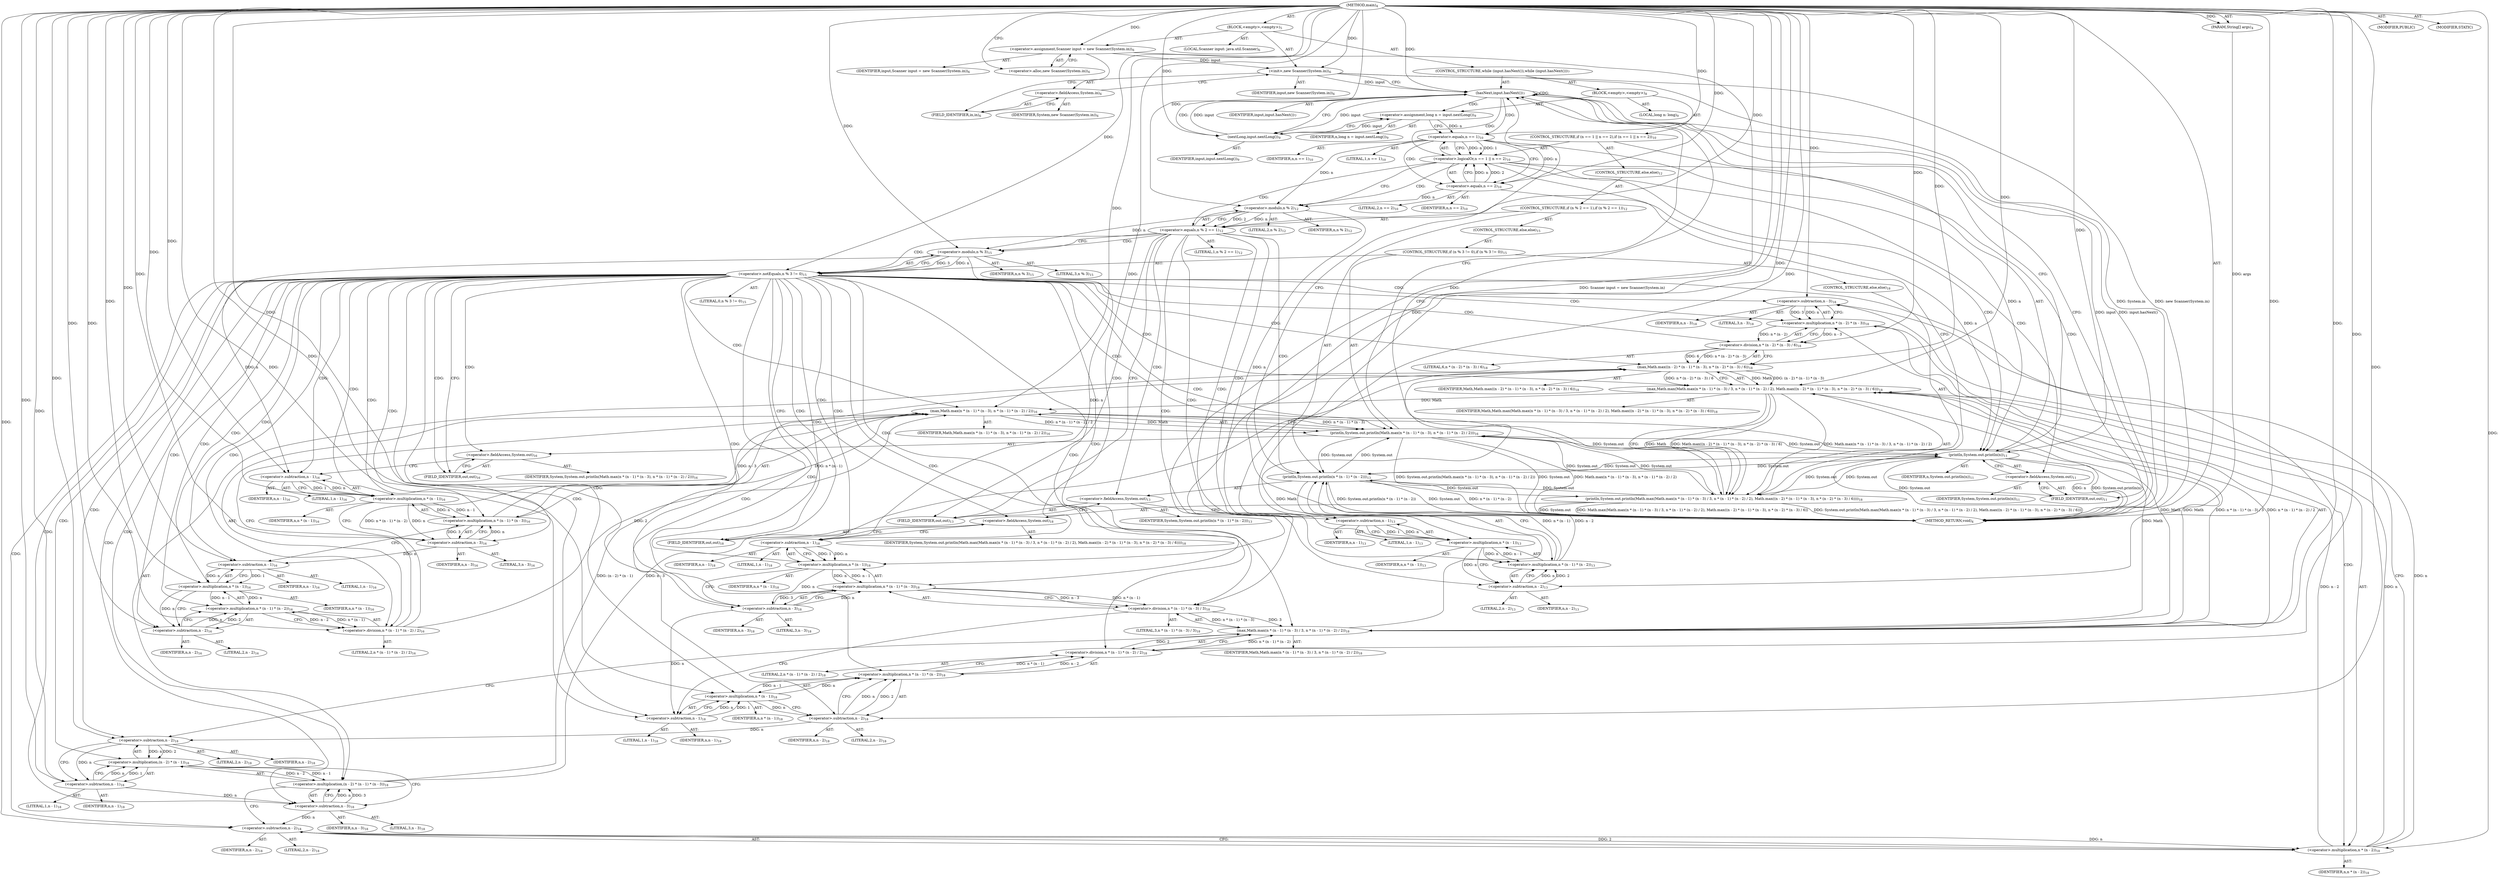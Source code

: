digraph "main" {  
"19" [label = <(METHOD,main)<SUB>4</SUB>> ]
"20" [label = <(PARAM,String[] args)<SUB>4</SUB>> ]
"21" [label = <(BLOCK,&lt;empty&gt;,&lt;empty&gt;)<SUB>5</SUB>> ]
"4" [label = <(LOCAL,Scanner input: java.util.Scanner)<SUB>6</SUB>> ]
"22" [label = <(&lt;operator&gt;.assignment,Scanner input = new Scanner(System.in))<SUB>6</SUB>> ]
"23" [label = <(IDENTIFIER,input,Scanner input = new Scanner(System.in))<SUB>6</SUB>> ]
"24" [label = <(&lt;operator&gt;.alloc,new Scanner(System.in))<SUB>6</SUB>> ]
"25" [label = <(&lt;init&gt;,new Scanner(System.in))<SUB>6</SUB>> ]
"3" [label = <(IDENTIFIER,input,new Scanner(System.in))<SUB>6</SUB>> ]
"26" [label = <(&lt;operator&gt;.fieldAccess,System.in)<SUB>6</SUB>> ]
"27" [label = <(IDENTIFIER,System,new Scanner(System.in))<SUB>6</SUB>> ]
"28" [label = <(FIELD_IDENTIFIER,in,in)<SUB>6</SUB>> ]
"29" [label = <(CONTROL_STRUCTURE,while (input.hasNext()),while (input.hasNext()))<SUB>7</SUB>> ]
"30" [label = <(hasNext,input.hasNext())<SUB>7</SUB>> ]
"31" [label = <(IDENTIFIER,input,input.hasNext())<SUB>7</SUB>> ]
"32" [label = <(BLOCK,&lt;empty&gt;,&lt;empty&gt;)<SUB>8</SUB>> ]
"33" [label = <(LOCAL,long n: long)<SUB>9</SUB>> ]
"34" [label = <(&lt;operator&gt;.assignment,long n = input.nextLong())<SUB>9</SUB>> ]
"35" [label = <(IDENTIFIER,n,long n = input.nextLong())<SUB>9</SUB>> ]
"36" [label = <(nextLong,input.nextLong())<SUB>9</SUB>> ]
"37" [label = <(IDENTIFIER,input,input.nextLong())<SUB>9</SUB>> ]
"38" [label = <(CONTROL_STRUCTURE,if (n == 1 || n == 2),if (n == 1 || n == 2))<SUB>10</SUB>> ]
"39" [label = <(&lt;operator&gt;.logicalOr,n == 1 || n == 2)<SUB>10</SUB>> ]
"40" [label = <(&lt;operator&gt;.equals,n == 1)<SUB>10</SUB>> ]
"41" [label = <(IDENTIFIER,n,n == 1)<SUB>10</SUB>> ]
"42" [label = <(LITERAL,1,n == 1)<SUB>10</SUB>> ]
"43" [label = <(&lt;operator&gt;.equals,n == 2)<SUB>10</SUB>> ]
"44" [label = <(IDENTIFIER,n,n == 2)<SUB>10</SUB>> ]
"45" [label = <(LITERAL,2,n == 2)<SUB>10</SUB>> ]
"46" [label = <(println,System.out.println(n))<SUB>11</SUB>> ]
"47" [label = <(&lt;operator&gt;.fieldAccess,System.out)<SUB>11</SUB>> ]
"48" [label = <(IDENTIFIER,System,System.out.println(n))<SUB>11</SUB>> ]
"49" [label = <(FIELD_IDENTIFIER,out,out)<SUB>11</SUB>> ]
"50" [label = <(IDENTIFIER,n,System.out.println(n))<SUB>11</SUB>> ]
"51" [label = <(CONTROL_STRUCTURE,else,else)<SUB>12</SUB>> ]
"52" [label = <(CONTROL_STRUCTURE,if (n % 2 == 1),if (n % 2 == 1))<SUB>12</SUB>> ]
"53" [label = <(&lt;operator&gt;.equals,n % 2 == 1)<SUB>12</SUB>> ]
"54" [label = <(&lt;operator&gt;.modulo,n % 2)<SUB>12</SUB>> ]
"55" [label = <(IDENTIFIER,n,n % 2)<SUB>12</SUB>> ]
"56" [label = <(LITERAL,2,n % 2)<SUB>12</SUB>> ]
"57" [label = <(LITERAL,1,n % 2 == 1)<SUB>12</SUB>> ]
"58" [label = <(println,System.out.println(n * (n - 1) * (n - 2)))<SUB>13</SUB>> ]
"59" [label = <(&lt;operator&gt;.fieldAccess,System.out)<SUB>13</SUB>> ]
"60" [label = <(IDENTIFIER,System,System.out.println(n * (n - 1) * (n - 2)))<SUB>13</SUB>> ]
"61" [label = <(FIELD_IDENTIFIER,out,out)<SUB>13</SUB>> ]
"62" [label = <(&lt;operator&gt;.multiplication,n * (n - 1) * (n - 2))<SUB>13</SUB>> ]
"63" [label = <(&lt;operator&gt;.multiplication,n * (n - 1))<SUB>13</SUB>> ]
"64" [label = <(IDENTIFIER,n,n * (n - 1))<SUB>13</SUB>> ]
"65" [label = <(&lt;operator&gt;.subtraction,n - 1)<SUB>13</SUB>> ]
"66" [label = <(IDENTIFIER,n,n - 1)<SUB>13</SUB>> ]
"67" [label = <(LITERAL,1,n - 1)<SUB>13</SUB>> ]
"68" [label = <(&lt;operator&gt;.subtraction,n - 2)<SUB>13</SUB>> ]
"69" [label = <(IDENTIFIER,n,n - 2)<SUB>13</SUB>> ]
"70" [label = <(LITERAL,2,n - 2)<SUB>13</SUB>> ]
"71" [label = <(CONTROL_STRUCTURE,else,else)<SUB>15</SUB>> ]
"72" [label = <(CONTROL_STRUCTURE,if (n % 3 != 0),if (n % 3 != 0))<SUB>15</SUB>> ]
"73" [label = <(&lt;operator&gt;.notEquals,n % 3 != 0)<SUB>15</SUB>> ]
"74" [label = <(&lt;operator&gt;.modulo,n % 3)<SUB>15</SUB>> ]
"75" [label = <(IDENTIFIER,n,n % 3)<SUB>15</SUB>> ]
"76" [label = <(LITERAL,3,n % 3)<SUB>15</SUB>> ]
"77" [label = <(LITERAL,0,n % 3 != 0)<SUB>15</SUB>> ]
"78" [label = <(println,System.out.println(Math.max(n * (n - 1) * (n - 3), n * (n - 1) * (n - 2) / 2)))<SUB>16</SUB>> ]
"79" [label = <(&lt;operator&gt;.fieldAccess,System.out)<SUB>16</SUB>> ]
"80" [label = <(IDENTIFIER,System,System.out.println(Math.max(n * (n - 1) * (n - 3), n * (n - 1) * (n - 2) / 2)))<SUB>16</SUB>> ]
"81" [label = <(FIELD_IDENTIFIER,out,out)<SUB>16</SUB>> ]
"82" [label = <(max,Math.max(n * (n - 1) * (n - 3), n * (n - 1) * (n - 2) / 2))<SUB>16</SUB>> ]
"83" [label = <(IDENTIFIER,Math,Math.max(n * (n - 1) * (n - 3), n * (n - 1) * (n - 2) / 2))<SUB>16</SUB>> ]
"84" [label = <(&lt;operator&gt;.multiplication,n * (n - 1) * (n - 3))<SUB>16</SUB>> ]
"85" [label = <(&lt;operator&gt;.multiplication,n * (n - 1))<SUB>16</SUB>> ]
"86" [label = <(IDENTIFIER,n,n * (n - 1))<SUB>16</SUB>> ]
"87" [label = <(&lt;operator&gt;.subtraction,n - 1)<SUB>16</SUB>> ]
"88" [label = <(IDENTIFIER,n,n - 1)<SUB>16</SUB>> ]
"89" [label = <(LITERAL,1,n - 1)<SUB>16</SUB>> ]
"90" [label = <(&lt;operator&gt;.subtraction,n - 3)<SUB>16</SUB>> ]
"91" [label = <(IDENTIFIER,n,n - 3)<SUB>16</SUB>> ]
"92" [label = <(LITERAL,3,n - 3)<SUB>16</SUB>> ]
"93" [label = <(&lt;operator&gt;.division,n * (n - 1) * (n - 2) / 2)<SUB>16</SUB>> ]
"94" [label = <(&lt;operator&gt;.multiplication,n * (n - 1) * (n - 2))<SUB>16</SUB>> ]
"95" [label = <(&lt;operator&gt;.multiplication,n * (n - 1))<SUB>16</SUB>> ]
"96" [label = <(IDENTIFIER,n,n * (n - 1))<SUB>16</SUB>> ]
"97" [label = <(&lt;operator&gt;.subtraction,n - 1)<SUB>16</SUB>> ]
"98" [label = <(IDENTIFIER,n,n - 1)<SUB>16</SUB>> ]
"99" [label = <(LITERAL,1,n - 1)<SUB>16</SUB>> ]
"100" [label = <(&lt;operator&gt;.subtraction,n - 2)<SUB>16</SUB>> ]
"101" [label = <(IDENTIFIER,n,n - 2)<SUB>16</SUB>> ]
"102" [label = <(LITERAL,2,n - 2)<SUB>16</SUB>> ]
"103" [label = <(LITERAL,2,n * (n - 1) * (n - 2) / 2)<SUB>16</SUB>> ]
"104" [label = <(CONTROL_STRUCTURE,else,else)<SUB>18</SUB>> ]
"105" [label = <(println,System.out.println(Math.max(Math.max(n * (n - 1) * (n - 3) / 3, n * (n - 1) * (n - 2) / 2), Math.max((n - 2) * (n - 1) * (n - 3), n * (n - 2) * (n - 3) / 6))))<SUB>18</SUB>> ]
"106" [label = <(&lt;operator&gt;.fieldAccess,System.out)<SUB>18</SUB>> ]
"107" [label = <(IDENTIFIER,System,System.out.println(Math.max(Math.max(n * (n - 1) * (n - 3) / 3, n * (n - 1) * (n - 2) / 2), Math.max((n - 2) * (n - 1) * (n - 3), n * (n - 2) * (n - 3) / 6))))<SUB>18</SUB>> ]
"108" [label = <(FIELD_IDENTIFIER,out,out)<SUB>18</SUB>> ]
"109" [label = <(max,Math.max(Math.max(n * (n - 1) * (n - 3) / 3, n * (n - 1) * (n - 2) / 2), Math.max((n - 2) * (n - 1) * (n - 3), n * (n - 2) * (n - 3) / 6)))<SUB>18</SUB>> ]
"110" [label = <(IDENTIFIER,Math,Math.max(Math.max(n * (n - 1) * (n - 3) / 3, n * (n - 1) * (n - 2) / 2), Math.max((n - 2) * (n - 1) * (n - 3), n * (n - 2) * (n - 3) / 6)))<SUB>18</SUB>> ]
"111" [label = <(max,Math.max(n * (n - 1) * (n - 3) / 3, n * (n - 1) * (n - 2) / 2))<SUB>18</SUB>> ]
"112" [label = <(IDENTIFIER,Math,Math.max(n * (n - 1) * (n - 3) / 3, n * (n - 1) * (n - 2) / 2))<SUB>18</SUB>> ]
"113" [label = <(&lt;operator&gt;.division,n * (n - 1) * (n - 3) / 3)<SUB>18</SUB>> ]
"114" [label = <(&lt;operator&gt;.multiplication,n * (n - 1) * (n - 3))<SUB>18</SUB>> ]
"115" [label = <(&lt;operator&gt;.multiplication,n * (n - 1))<SUB>18</SUB>> ]
"116" [label = <(IDENTIFIER,n,n * (n - 1))<SUB>18</SUB>> ]
"117" [label = <(&lt;operator&gt;.subtraction,n - 1)<SUB>18</SUB>> ]
"118" [label = <(IDENTIFIER,n,n - 1)<SUB>18</SUB>> ]
"119" [label = <(LITERAL,1,n - 1)<SUB>18</SUB>> ]
"120" [label = <(&lt;operator&gt;.subtraction,n - 3)<SUB>18</SUB>> ]
"121" [label = <(IDENTIFIER,n,n - 3)<SUB>18</SUB>> ]
"122" [label = <(LITERAL,3,n - 3)<SUB>18</SUB>> ]
"123" [label = <(LITERAL,3,n * (n - 1) * (n - 3) / 3)<SUB>18</SUB>> ]
"124" [label = <(&lt;operator&gt;.division,n * (n - 1) * (n - 2) / 2)<SUB>18</SUB>> ]
"125" [label = <(&lt;operator&gt;.multiplication,n * (n - 1) * (n - 2))<SUB>18</SUB>> ]
"126" [label = <(&lt;operator&gt;.multiplication,n * (n - 1))<SUB>18</SUB>> ]
"127" [label = <(IDENTIFIER,n,n * (n - 1))<SUB>18</SUB>> ]
"128" [label = <(&lt;operator&gt;.subtraction,n - 1)<SUB>18</SUB>> ]
"129" [label = <(IDENTIFIER,n,n - 1)<SUB>18</SUB>> ]
"130" [label = <(LITERAL,1,n - 1)<SUB>18</SUB>> ]
"131" [label = <(&lt;operator&gt;.subtraction,n - 2)<SUB>18</SUB>> ]
"132" [label = <(IDENTIFIER,n,n - 2)<SUB>18</SUB>> ]
"133" [label = <(LITERAL,2,n - 2)<SUB>18</SUB>> ]
"134" [label = <(LITERAL,2,n * (n - 1) * (n - 2) / 2)<SUB>18</SUB>> ]
"135" [label = <(max,Math.max((n - 2) * (n - 1) * (n - 3), n * (n - 2) * (n - 3) / 6))<SUB>18</SUB>> ]
"136" [label = <(IDENTIFIER,Math,Math.max((n - 2) * (n - 1) * (n - 3), n * (n - 2) * (n - 3) / 6))<SUB>18</SUB>> ]
"137" [label = <(&lt;operator&gt;.multiplication,(n - 2) * (n - 1) * (n - 3))<SUB>18</SUB>> ]
"138" [label = <(&lt;operator&gt;.multiplication,(n - 2) * (n - 1))<SUB>18</SUB>> ]
"139" [label = <(&lt;operator&gt;.subtraction,n - 2)<SUB>18</SUB>> ]
"140" [label = <(IDENTIFIER,n,n - 2)<SUB>18</SUB>> ]
"141" [label = <(LITERAL,2,n - 2)<SUB>18</SUB>> ]
"142" [label = <(&lt;operator&gt;.subtraction,n - 1)<SUB>18</SUB>> ]
"143" [label = <(IDENTIFIER,n,n - 1)<SUB>18</SUB>> ]
"144" [label = <(LITERAL,1,n - 1)<SUB>18</SUB>> ]
"145" [label = <(&lt;operator&gt;.subtraction,n - 3)<SUB>18</SUB>> ]
"146" [label = <(IDENTIFIER,n,n - 3)<SUB>18</SUB>> ]
"147" [label = <(LITERAL,3,n - 3)<SUB>18</SUB>> ]
"148" [label = <(&lt;operator&gt;.division,n * (n - 2) * (n - 3) / 6)<SUB>18</SUB>> ]
"149" [label = <(&lt;operator&gt;.multiplication,n * (n - 2) * (n - 3))<SUB>18</SUB>> ]
"150" [label = <(&lt;operator&gt;.multiplication,n * (n - 2))<SUB>18</SUB>> ]
"151" [label = <(IDENTIFIER,n,n * (n - 2))<SUB>18</SUB>> ]
"152" [label = <(&lt;operator&gt;.subtraction,n - 2)<SUB>18</SUB>> ]
"153" [label = <(IDENTIFIER,n,n - 2)<SUB>18</SUB>> ]
"154" [label = <(LITERAL,2,n - 2)<SUB>18</SUB>> ]
"155" [label = <(&lt;operator&gt;.subtraction,n - 3)<SUB>18</SUB>> ]
"156" [label = <(IDENTIFIER,n,n - 3)<SUB>18</SUB>> ]
"157" [label = <(LITERAL,3,n - 3)<SUB>18</SUB>> ]
"158" [label = <(LITERAL,6,n * (n - 2) * (n - 3) / 6)<SUB>18</SUB>> ]
"159" [label = <(MODIFIER,PUBLIC)> ]
"160" [label = <(MODIFIER,STATIC)> ]
"161" [label = <(METHOD_RETURN,void)<SUB>4</SUB>> ]
  "19" -> "20"  [ label = "AST: "] 
  "19" -> "21"  [ label = "AST: "] 
  "19" -> "159"  [ label = "AST: "] 
  "19" -> "160"  [ label = "AST: "] 
  "19" -> "161"  [ label = "AST: "] 
  "21" -> "4"  [ label = "AST: "] 
  "21" -> "22"  [ label = "AST: "] 
  "21" -> "25"  [ label = "AST: "] 
  "21" -> "29"  [ label = "AST: "] 
  "22" -> "23"  [ label = "AST: "] 
  "22" -> "24"  [ label = "AST: "] 
  "25" -> "3"  [ label = "AST: "] 
  "25" -> "26"  [ label = "AST: "] 
  "26" -> "27"  [ label = "AST: "] 
  "26" -> "28"  [ label = "AST: "] 
  "29" -> "30"  [ label = "AST: "] 
  "29" -> "32"  [ label = "AST: "] 
  "30" -> "31"  [ label = "AST: "] 
  "32" -> "33"  [ label = "AST: "] 
  "32" -> "34"  [ label = "AST: "] 
  "32" -> "38"  [ label = "AST: "] 
  "34" -> "35"  [ label = "AST: "] 
  "34" -> "36"  [ label = "AST: "] 
  "36" -> "37"  [ label = "AST: "] 
  "38" -> "39"  [ label = "AST: "] 
  "38" -> "46"  [ label = "AST: "] 
  "38" -> "51"  [ label = "AST: "] 
  "39" -> "40"  [ label = "AST: "] 
  "39" -> "43"  [ label = "AST: "] 
  "40" -> "41"  [ label = "AST: "] 
  "40" -> "42"  [ label = "AST: "] 
  "43" -> "44"  [ label = "AST: "] 
  "43" -> "45"  [ label = "AST: "] 
  "46" -> "47"  [ label = "AST: "] 
  "46" -> "50"  [ label = "AST: "] 
  "47" -> "48"  [ label = "AST: "] 
  "47" -> "49"  [ label = "AST: "] 
  "51" -> "52"  [ label = "AST: "] 
  "52" -> "53"  [ label = "AST: "] 
  "52" -> "58"  [ label = "AST: "] 
  "52" -> "71"  [ label = "AST: "] 
  "53" -> "54"  [ label = "AST: "] 
  "53" -> "57"  [ label = "AST: "] 
  "54" -> "55"  [ label = "AST: "] 
  "54" -> "56"  [ label = "AST: "] 
  "58" -> "59"  [ label = "AST: "] 
  "58" -> "62"  [ label = "AST: "] 
  "59" -> "60"  [ label = "AST: "] 
  "59" -> "61"  [ label = "AST: "] 
  "62" -> "63"  [ label = "AST: "] 
  "62" -> "68"  [ label = "AST: "] 
  "63" -> "64"  [ label = "AST: "] 
  "63" -> "65"  [ label = "AST: "] 
  "65" -> "66"  [ label = "AST: "] 
  "65" -> "67"  [ label = "AST: "] 
  "68" -> "69"  [ label = "AST: "] 
  "68" -> "70"  [ label = "AST: "] 
  "71" -> "72"  [ label = "AST: "] 
  "72" -> "73"  [ label = "AST: "] 
  "72" -> "78"  [ label = "AST: "] 
  "72" -> "104"  [ label = "AST: "] 
  "73" -> "74"  [ label = "AST: "] 
  "73" -> "77"  [ label = "AST: "] 
  "74" -> "75"  [ label = "AST: "] 
  "74" -> "76"  [ label = "AST: "] 
  "78" -> "79"  [ label = "AST: "] 
  "78" -> "82"  [ label = "AST: "] 
  "79" -> "80"  [ label = "AST: "] 
  "79" -> "81"  [ label = "AST: "] 
  "82" -> "83"  [ label = "AST: "] 
  "82" -> "84"  [ label = "AST: "] 
  "82" -> "93"  [ label = "AST: "] 
  "84" -> "85"  [ label = "AST: "] 
  "84" -> "90"  [ label = "AST: "] 
  "85" -> "86"  [ label = "AST: "] 
  "85" -> "87"  [ label = "AST: "] 
  "87" -> "88"  [ label = "AST: "] 
  "87" -> "89"  [ label = "AST: "] 
  "90" -> "91"  [ label = "AST: "] 
  "90" -> "92"  [ label = "AST: "] 
  "93" -> "94"  [ label = "AST: "] 
  "93" -> "103"  [ label = "AST: "] 
  "94" -> "95"  [ label = "AST: "] 
  "94" -> "100"  [ label = "AST: "] 
  "95" -> "96"  [ label = "AST: "] 
  "95" -> "97"  [ label = "AST: "] 
  "97" -> "98"  [ label = "AST: "] 
  "97" -> "99"  [ label = "AST: "] 
  "100" -> "101"  [ label = "AST: "] 
  "100" -> "102"  [ label = "AST: "] 
  "104" -> "105"  [ label = "AST: "] 
  "105" -> "106"  [ label = "AST: "] 
  "105" -> "109"  [ label = "AST: "] 
  "106" -> "107"  [ label = "AST: "] 
  "106" -> "108"  [ label = "AST: "] 
  "109" -> "110"  [ label = "AST: "] 
  "109" -> "111"  [ label = "AST: "] 
  "109" -> "135"  [ label = "AST: "] 
  "111" -> "112"  [ label = "AST: "] 
  "111" -> "113"  [ label = "AST: "] 
  "111" -> "124"  [ label = "AST: "] 
  "113" -> "114"  [ label = "AST: "] 
  "113" -> "123"  [ label = "AST: "] 
  "114" -> "115"  [ label = "AST: "] 
  "114" -> "120"  [ label = "AST: "] 
  "115" -> "116"  [ label = "AST: "] 
  "115" -> "117"  [ label = "AST: "] 
  "117" -> "118"  [ label = "AST: "] 
  "117" -> "119"  [ label = "AST: "] 
  "120" -> "121"  [ label = "AST: "] 
  "120" -> "122"  [ label = "AST: "] 
  "124" -> "125"  [ label = "AST: "] 
  "124" -> "134"  [ label = "AST: "] 
  "125" -> "126"  [ label = "AST: "] 
  "125" -> "131"  [ label = "AST: "] 
  "126" -> "127"  [ label = "AST: "] 
  "126" -> "128"  [ label = "AST: "] 
  "128" -> "129"  [ label = "AST: "] 
  "128" -> "130"  [ label = "AST: "] 
  "131" -> "132"  [ label = "AST: "] 
  "131" -> "133"  [ label = "AST: "] 
  "135" -> "136"  [ label = "AST: "] 
  "135" -> "137"  [ label = "AST: "] 
  "135" -> "148"  [ label = "AST: "] 
  "137" -> "138"  [ label = "AST: "] 
  "137" -> "145"  [ label = "AST: "] 
  "138" -> "139"  [ label = "AST: "] 
  "138" -> "142"  [ label = "AST: "] 
  "139" -> "140"  [ label = "AST: "] 
  "139" -> "141"  [ label = "AST: "] 
  "142" -> "143"  [ label = "AST: "] 
  "142" -> "144"  [ label = "AST: "] 
  "145" -> "146"  [ label = "AST: "] 
  "145" -> "147"  [ label = "AST: "] 
  "148" -> "149"  [ label = "AST: "] 
  "148" -> "158"  [ label = "AST: "] 
  "149" -> "150"  [ label = "AST: "] 
  "149" -> "155"  [ label = "AST: "] 
  "150" -> "151"  [ label = "AST: "] 
  "150" -> "152"  [ label = "AST: "] 
  "152" -> "153"  [ label = "AST: "] 
  "152" -> "154"  [ label = "AST: "] 
  "155" -> "156"  [ label = "AST: "] 
  "155" -> "157"  [ label = "AST: "] 
  "22" -> "28"  [ label = "CFG: "] 
  "25" -> "30"  [ label = "CFG: "] 
  "24" -> "22"  [ label = "CFG: "] 
  "26" -> "25"  [ label = "CFG: "] 
  "30" -> "161"  [ label = "CFG: "] 
  "30" -> "36"  [ label = "CFG: "] 
  "28" -> "26"  [ label = "CFG: "] 
  "34" -> "40"  [ label = "CFG: "] 
  "36" -> "34"  [ label = "CFG: "] 
  "39" -> "49"  [ label = "CFG: "] 
  "39" -> "54"  [ label = "CFG: "] 
  "46" -> "30"  [ label = "CFG: "] 
  "40" -> "39"  [ label = "CFG: "] 
  "40" -> "43"  [ label = "CFG: "] 
  "43" -> "39"  [ label = "CFG: "] 
  "47" -> "46"  [ label = "CFG: "] 
  "49" -> "47"  [ label = "CFG: "] 
  "53" -> "61"  [ label = "CFG: "] 
  "53" -> "74"  [ label = "CFG: "] 
  "58" -> "30"  [ label = "CFG: "] 
  "54" -> "53"  [ label = "CFG: "] 
  "59" -> "65"  [ label = "CFG: "] 
  "62" -> "58"  [ label = "CFG: "] 
  "61" -> "59"  [ label = "CFG: "] 
  "63" -> "68"  [ label = "CFG: "] 
  "68" -> "62"  [ label = "CFG: "] 
  "73" -> "81"  [ label = "CFG: "] 
  "73" -> "108"  [ label = "CFG: "] 
  "78" -> "30"  [ label = "CFG: "] 
  "65" -> "63"  [ label = "CFG: "] 
  "74" -> "73"  [ label = "CFG: "] 
  "79" -> "87"  [ label = "CFG: "] 
  "82" -> "78"  [ label = "CFG: "] 
  "105" -> "30"  [ label = "CFG: "] 
  "81" -> "79"  [ label = "CFG: "] 
  "84" -> "97"  [ label = "CFG: "] 
  "93" -> "82"  [ label = "CFG: "] 
  "106" -> "117"  [ label = "CFG: "] 
  "109" -> "105"  [ label = "CFG: "] 
  "85" -> "90"  [ label = "CFG: "] 
  "90" -> "84"  [ label = "CFG: "] 
  "94" -> "93"  [ label = "CFG: "] 
  "108" -> "106"  [ label = "CFG: "] 
  "111" -> "139"  [ label = "CFG: "] 
  "135" -> "109"  [ label = "CFG: "] 
  "87" -> "85"  [ label = "CFG: "] 
  "95" -> "100"  [ label = "CFG: "] 
  "100" -> "94"  [ label = "CFG: "] 
  "113" -> "128"  [ label = "CFG: "] 
  "124" -> "111"  [ label = "CFG: "] 
  "137" -> "152"  [ label = "CFG: "] 
  "148" -> "135"  [ label = "CFG: "] 
  "97" -> "95"  [ label = "CFG: "] 
  "114" -> "113"  [ label = "CFG: "] 
  "125" -> "124"  [ label = "CFG: "] 
  "138" -> "145"  [ label = "CFG: "] 
  "145" -> "137"  [ label = "CFG: "] 
  "149" -> "148"  [ label = "CFG: "] 
  "115" -> "120"  [ label = "CFG: "] 
  "120" -> "114"  [ label = "CFG: "] 
  "126" -> "131"  [ label = "CFG: "] 
  "131" -> "125"  [ label = "CFG: "] 
  "139" -> "142"  [ label = "CFG: "] 
  "142" -> "138"  [ label = "CFG: "] 
  "150" -> "155"  [ label = "CFG: "] 
  "155" -> "149"  [ label = "CFG: "] 
  "117" -> "115"  [ label = "CFG: "] 
  "128" -> "126"  [ label = "CFG: "] 
  "152" -> "150"  [ label = "CFG: "] 
  "19" -> "24"  [ label = "CFG: "] 
  "20" -> "161"  [ label = "DDG: args"] 
  "22" -> "161"  [ label = "DDG: Scanner input = new Scanner(System.in)"] 
  "25" -> "161"  [ label = "DDG: System.in"] 
  "25" -> "161"  [ label = "DDG: new Scanner(System.in)"] 
  "30" -> "161"  [ label = "DDG: input"] 
  "30" -> "161"  [ label = "DDG: input.hasNext()"] 
  "105" -> "161"  [ label = "DDG: System.out"] 
  "105" -> "161"  [ label = "DDG: Math.max(Math.max(n * (n - 1) * (n - 3) / 3, n * (n - 1) * (n - 2) / 2), Math.max((n - 2) * (n - 1) * (n - 3), n * (n - 2) * (n - 3) / 6))"] 
  "105" -> "161"  [ label = "DDG: System.out.println(Math.max(Math.max(n * (n - 1) * (n - 3) / 3, n * (n - 1) * (n - 2) / 2), Math.max((n - 2) * (n - 1) * (n - 3), n * (n - 2) * (n - 3) / 6)))"] 
  "78" -> "161"  [ label = "DDG: System.out"] 
  "78" -> "161"  [ label = "DDG: Math.max(n * (n - 1) * (n - 3), n * (n - 1) * (n - 2) / 2)"] 
  "78" -> "161"  [ label = "DDG: System.out.println(Math.max(n * (n - 1) * (n - 3), n * (n - 1) * (n - 2) / 2))"] 
  "58" -> "161"  [ label = "DDG: System.out"] 
  "58" -> "161"  [ label = "DDG: n * (n - 1) * (n - 2)"] 
  "58" -> "161"  [ label = "DDG: System.out.println(n * (n - 1) * (n - 2))"] 
  "46" -> "161"  [ label = "DDG: System.out"] 
  "46" -> "161"  [ label = "DDG: n"] 
  "46" -> "161"  [ label = "DDG: System.out.println(n)"] 
  "19" -> "20"  [ label = "DDG: "] 
  "19" -> "22"  [ label = "DDG: "] 
  "22" -> "25"  [ label = "DDG: input"] 
  "19" -> "25"  [ label = "DDG: "] 
  "25" -> "30"  [ label = "DDG: input"] 
  "36" -> "30"  [ label = "DDG: input"] 
  "19" -> "30"  [ label = "DDG: "] 
  "36" -> "34"  [ label = "DDG: input"] 
  "30" -> "36"  [ label = "DDG: input"] 
  "19" -> "36"  [ label = "DDG: "] 
  "40" -> "39"  [ label = "DDG: n"] 
  "40" -> "39"  [ label = "DDG: 1"] 
  "43" -> "39"  [ label = "DDG: n"] 
  "43" -> "39"  [ label = "DDG: 2"] 
  "105" -> "46"  [ label = "DDG: System.out"] 
  "78" -> "46"  [ label = "DDG: System.out"] 
  "58" -> "46"  [ label = "DDG: System.out"] 
  "40" -> "46"  [ label = "DDG: n"] 
  "43" -> "46"  [ label = "DDG: n"] 
  "19" -> "46"  [ label = "DDG: "] 
  "34" -> "40"  [ label = "DDG: n"] 
  "19" -> "40"  [ label = "DDG: "] 
  "40" -> "43"  [ label = "DDG: n"] 
  "19" -> "43"  [ label = "DDG: "] 
  "54" -> "53"  [ label = "DDG: n"] 
  "54" -> "53"  [ label = "DDG: 2"] 
  "19" -> "53"  [ label = "DDG: "] 
  "105" -> "58"  [ label = "DDG: System.out"] 
  "78" -> "58"  [ label = "DDG: System.out"] 
  "46" -> "58"  [ label = "DDG: System.out"] 
  "62" -> "58"  [ label = "DDG: n * (n - 1)"] 
  "62" -> "58"  [ label = "DDG: n - 2"] 
  "40" -> "54"  [ label = "DDG: n"] 
  "43" -> "54"  [ label = "DDG: n"] 
  "19" -> "54"  [ label = "DDG: "] 
  "63" -> "62"  [ label = "DDG: n"] 
  "63" -> "62"  [ label = "DDG: n - 1"] 
  "68" -> "62"  [ label = "DDG: n"] 
  "68" -> "62"  [ label = "DDG: 2"] 
  "65" -> "63"  [ label = "DDG: n"] 
  "19" -> "63"  [ label = "DDG: "] 
  "65" -> "63"  [ label = "DDG: 1"] 
  "63" -> "68"  [ label = "DDG: n"] 
  "19" -> "68"  [ label = "DDG: "] 
  "74" -> "73"  [ label = "DDG: n"] 
  "74" -> "73"  [ label = "DDG: 3"] 
  "19" -> "73"  [ label = "DDG: "] 
  "105" -> "78"  [ label = "DDG: System.out"] 
  "58" -> "78"  [ label = "DDG: System.out"] 
  "46" -> "78"  [ label = "DDG: System.out"] 
  "82" -> "78"  [ label = "DDG: Math"] 
  "82" -> "78"  [ label = "DDG: n * (n - 1) * (n - 3)"] 
  "82" -> "78"  [ label = "DDG: n * (n - 1) * (n - 2) / 2"] 
  "54" -> "65"  [ label = "DDG: n"] 
  "19" -> "65"  [ label = "DDG: "] 
  "54" -> "74"  [ label = "DDG: n"] 
  "19" -> "74"  [ label = "DDG: "] 
  "109" -> "82"  [ label = "DDG: Math"] 
  "19" -> "82"  [ label = "DDG: "] 
  "84" -> "82"  [ label = "DDG: n * (n - 1)"] 
  "84" -> "82"  [ label = "DDG: n - 3"] 
  "93" -> "82"  [ label = "DDG: n * (n - 1) * (n - 2)"] 
  "93" -> "82"  [ label = "DDG: 2"] 
  "78" -> "105"  [ label = "DDG: System.out"] 
  "58" -> "105"  [ label = "DDG: System.out"] 
  "46" -> "105"  [ label = "DDG: System.out"] 
  "109" -> "105"  [ label = "DDG: Math"] 
  "109" -> "105"  [ label = "DDG: Math.max(n * (n - 1) * (n - 3) / 3, n * (n - 1) * (n - 2) / 2)"] 
  "109" -> "105"  [ label = "DDG: Math.max((n - 2) * (n - 1) * (n - 3), n * (n - 2) * (n - 3) / 6)"] 
  "85" -> "84"  [ label = "DDG: n"] 
  "85" -> "84"  [ label = "DDG: n - 1"] 
  "90" -> "84"  [ label = "DDG: n"] 
  "90" -> "84"  [ label = "DDG: 3"] 
  "94" -> "93"  [ label = "DDG: n * (n - 1)"] 
  "94" -> "93"  [ label = "DDG: n - 2"] 
  "19" -> "93"  [ label = "DDG: "] 
  "135" -> "109"  [ label = "DDG: Math"] 
  "19" -> "109"  [ label = "DDG: "] 
  "111" -> "109"  [ label = "DDG: Math"] 
  "111" -> "109"  [ label = "DDG: n * (n - 1) * (n - 3) / 3"] 
  "111" -> "109"  [ label = "DDG: n * (n - 1) * (n - 2) / 2"] 
  "135" -> "109"  [ label = "DDG: (n - 2) * (n - 1) * (n - 3)"] 
  "135" -> "109"  [ label = "DDG: n * (n - 2) * (n - 3) / 6"] 
  "87" -> "85"  [ label = "DDG: n"] 
  "19" -> "85"  [ label = "DDG: "] 
  "87" -> "85"  [ label = "DDG: 1"] 
  "85" -> "90"  [ label = "DDG: n"] 
  "19" -> "90"  [ label = "DDG: "] 
  "95" -> "94"  [ label = "DDG: n"] 
  "95" -> "94"  [ label = "DDG: n - 1"] 
  "100" -> "94"  [ label = "DDG: n"] 
  "100" -> "94"  [ label = "DDG: 2"] 
  "109" -> "111"  [ label = "DDG: Math"] 
  "82" -> "111"  [ label = "DDG: Math"] 
  "19" -> "111"  [ label = "DDG: "] 
  "113" -> "111"  [ label = "DDG: n * (n - 1) * (n - 3)"] 
  "113" -> "111"  [ label = "DDG: 3"] 
  "124" -> "111"  [ label = "DDG: n * (n - 1) * (n - 2)"] 
  "124" -> "111"  [ label = "DDG: 2"] 
  "111" -> "135"  [ label = "DDG: Math"] 
  "19" -> "135"  [ label = "DDG: "] 
  "137" -> "135"  [ label = "DDG: (n - 2) * (n - 1)"] 
  "137" -> "135"  [ label = "DDG: n - 3"] 
  "148" -> "135"  [ label = "DDG: n * (n - 2) * (n - 3)"] 
  "148" -> "135"  [ label = "DDG: 6"] 
  "74" -> "87"  [ label = "DDG: n"] 
  "19" -> "87"  [ label = "DDG: "] 
  "97" -> "95"  [ label = "DDG: n"] 
  "19" -> "95"  [ label = "DDG: "] 
  "97" -> "95"  [ label = "DDG: 1"] 
  "95" -> "100"  [ label = "DDG: n"] 
  "19" -> "100"  [ label = "DDG: "] 
  "114" -> "113"  [ label = "DDG: n * (n - 1)"] 
  "114" -> "113"  [ label = "DDG: n - 3"] 
  "19" -> "113"  [ label = "DDG: "] 
  "125" -> "124"  [ label = "DDG: n * (n - 1)"] 
  "125" -> "124"  [ label = "DDG: n - 2"] 
  "19" -> "124"  [ label = "DDG: "] 
  "138" -> "137"  [ label = "DDG: n - 2"] 
  "138" -> "137"  [ label = "DDG: n - 1"] 
  "145" -> "137"  [ label = "DDG: n"] 
  "145" -> "137"  [ label = "DDG: 3"] 
  "149" -> "148"  [ label = "DDG: n * (n - 2)"] 
  "149" -> "148"  [ label = "DDG: n - 3"] 
  "19" -> "148"  [ label = "DDG: "] 
  "90" -> "97"  [ label = "DDG: n"] 
  "19" -> "97"  [ label = "DDG: "] 
  "115" -> "114"  [ label = "DDG: n"] 
  "115" -> "114"  [ label = "DDG: n - 1"] 
  "120" -> "114"  [ label = "DDG: n"] 
  "120" -> "114"  [ label = "DDG: 3"] 
  "126" -> "125"  [ label = "DDG: n"] 
  "126" -> "125"  [ label = "DDG: n - 1"] 
  "131" -> "125"  [ label = "DDG: n"] 
  "131" -> "125"  [ label = "DDG: 2"] 
  "139" -> "138"  [ label = "DDG: n"] 
  "139" -> "138"  [ label = "DDG: 2"] 
  "142" -> "138"  [ label = "DDG: n"] 
  "142" -> "138"  [ label = "DDG: 1"] 
  "142" -> "145"  [ label = "DDG: n"] 
  "19" -> "145"  [ label = "DDG: "] 
  "150" -> "149"  [ label = "DDG: n"] 
  "150" -> "149"  [ label = "DDG: n - 2"] 
  "155" -> "149"  [ label = "DDG: n"] 
  "155" -> "149"  [ label = "DDG: 3"] 
  "117" -> "115"  [ label = "DDG: n"] 
  "19" -> "115"  [ label = "DDG: "] 
  "117" -> "115"  [ label = "DDG: 1"] 
  "115" -> "120"  [ label = "DDG: n"] 
  "19" -> "120"  [ label = "DDG: "] 
  "128" -> "126"  [ label = "DDG: n"] 
  "19" -> "126"  [ label = "DDG: "] 
  "128" -> "126"  [ label = "DDG: 1"] 
  "126" -> "131"  [ label = "DDG: n"] 
  "19" -> "131"  [ label = "DDG: "] 
  "131" -> "139"  [ label = "DDG: n"] 
  "19" -> "139"  [ label = "DDG: "] 
  "139" -> "142"  [ label = "DDG: n"] 
  "19" -> "142"  [ label = "DDG: "] 
  "152" -> "150"  [ label = "DDG: n"] 
  "19" -> "150"  [ label = "DDG: "] 
  "152" -> "150"  [ label = "DDG: 2"] 
  "150" -> "155"  [ label = "DDG: n"] 
  "19" -> "155"  [ label = "DDG: "] 
  "74" -> "117"  [ label = "DDG: n"] 
  "19" -> "117"  [ label = "DDG: "] 
  "120" -> "128"  [ label = "DDG: n"] 
  "19" -> "128"  [ label = "DDG: "] 
  "145" -> "152"  [ label = "DDG: n"] 
  "19" -> "152"  [ label = "DDG: "] 
  "30" -> "30"  [ label = "CDG: "] 
  "30" -> "34"  [ label = "CDG: "] 
  "30" -> "40"  [ label = "CDG: "] 
  "30" -> "36"  [ label = "CDG: "] 
  "30" -> "39"  [ label = "CDG: "] 
  "39" -> "54"  [ label = "CDG: "] 
  "39" -> "47"  [ label = "CDG: "] 
  "39" -> "49"  [ label = "CDG: "] 
  "39" -> "46"  [ label = "CDG: "] 
  "39" -> "53"  [ label = "CDG: "] 
  "40" -> "43"  [ label = "CDG: "] 
  "53" -> "68"  [ label = "CDG: "] 
  "53" -> "73"  [ label = "CDG: "] 
  "53" -> "74"  [ label = "CDG: "] 
  "53" -> "59"  [ label = "CDG: "] 
  "53" -> "58"  [ label = "CDG: "] 
  "53" -> "61"  [ label = "CDG: "] 
  "53" -> "65"  [ label = "CDG: "] 
  "53" -> "63"  [ label = "CDG: "] 
  "53" -> "62"  [ label = "CDG: "] 
  "73" -> "94"  [ label = "CDG: "] 
  "73" -> "115"  [ label = "CDG: "] 
  "73" -> "120"  [ label = "CDG: "] 
  "73" -> "113"  [ label = "CDG: "] 
  "73" -> "145"  [ label = "CDG: "] 
  "73" -> "128"  [ label = "CDG: "] 
  "73" -> "81"  [ label = "CDG: "] 
  "73" -> "84"  [ label = "CDG: "] 
  "73" -> "114"  [ label = "CDG: "] 
  "73" -> "131"  [ label = "CDG: "] 
  "73" -> "85"  [ label = "CDG: "] 
  "73" -> "149"  [ label = "CDG: "] 
  "73" -> "150"  [ label = "CDG: "] 
  "73" -> "95"  [ label = "CDG: "] 
  "73" -> "87"  [ label = "CDG: "] 
  "73" -> "97"  [ label = "CDG: "] 
  "73" -> "138"  [ label = "CDG: "] 
  "73" -> "93"  [ label = "CDG: "] 
  "73" -> "148"  [ label = "CDG: "] 
  "73" -> "90"  [ label = "CDG: "] 
  "73" -> "137"  [ label = "CDG: "] 
  "73" -> "79"  [ label = "CDG: "] 
  "73" -> "152"  [ label = "CDG: "] 
  "73" -> "100"  [ label = "CDG: "] 
  "73" -> "155"  [ label = "CDG: "] 
  "73" -> "139"  [ label = "CDG: "] 
  "73" -> "108"  [ label = "CDG: "] 
  "73" -> "111"  [ label = "CDG: "] 
  "73" -> "142"  [ label = "CDG: "] 
  "73" -> "106"  [ label = "CDG: "] 
  "73" -> "82"  [ label = "CDG: "] 
  "73" -> "126"  [ label = "CDG: "] 
  "73" -> "105"  [ label = "CDG: "] 
  "73" -> "135"  [ label = "CDG: "] 
  "73" -> "117"  [ label = "CDG: "] 
  "73" -> "124"  [ label = "CDG: "] 
  "73" -> "125"  [ label = "CDG: "] 
  "73" -> "78"  [ label = "CDG: "] 
  "73" -> "109"  [ label = "CDG: "] 
}
